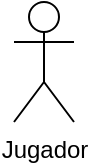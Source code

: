 <mxfile>
    <diagram id="AYCIciPir0RGrKzQzy5o" name="Page-1">
        <mxGraphModel dx="984" dy="808" grid="1" gridSize="10" guides="1" tooltips="1" connect="1" arrows="1" fold="1" page="1" pageScale="1" pageWidth="850" pageHeight="1100" math="0" shadow="0">
            <root>
                <mxCell id="0"/>
                <mxCell id="1" parent="0"/>
                <mxCell id="2" value="Jugador" style="shape=umlActor;verticalLabelPosition=bottom;verticalAlign=top;html=1;outlineConnect=0;" parent="1" vertex="1">
                    <mxGeometry x="250" y="240" width="30" height="60" as="geometry"/>
                </mxCell>
            </root>
        </mxGraphModel>
    </diagram>
</mxfile>